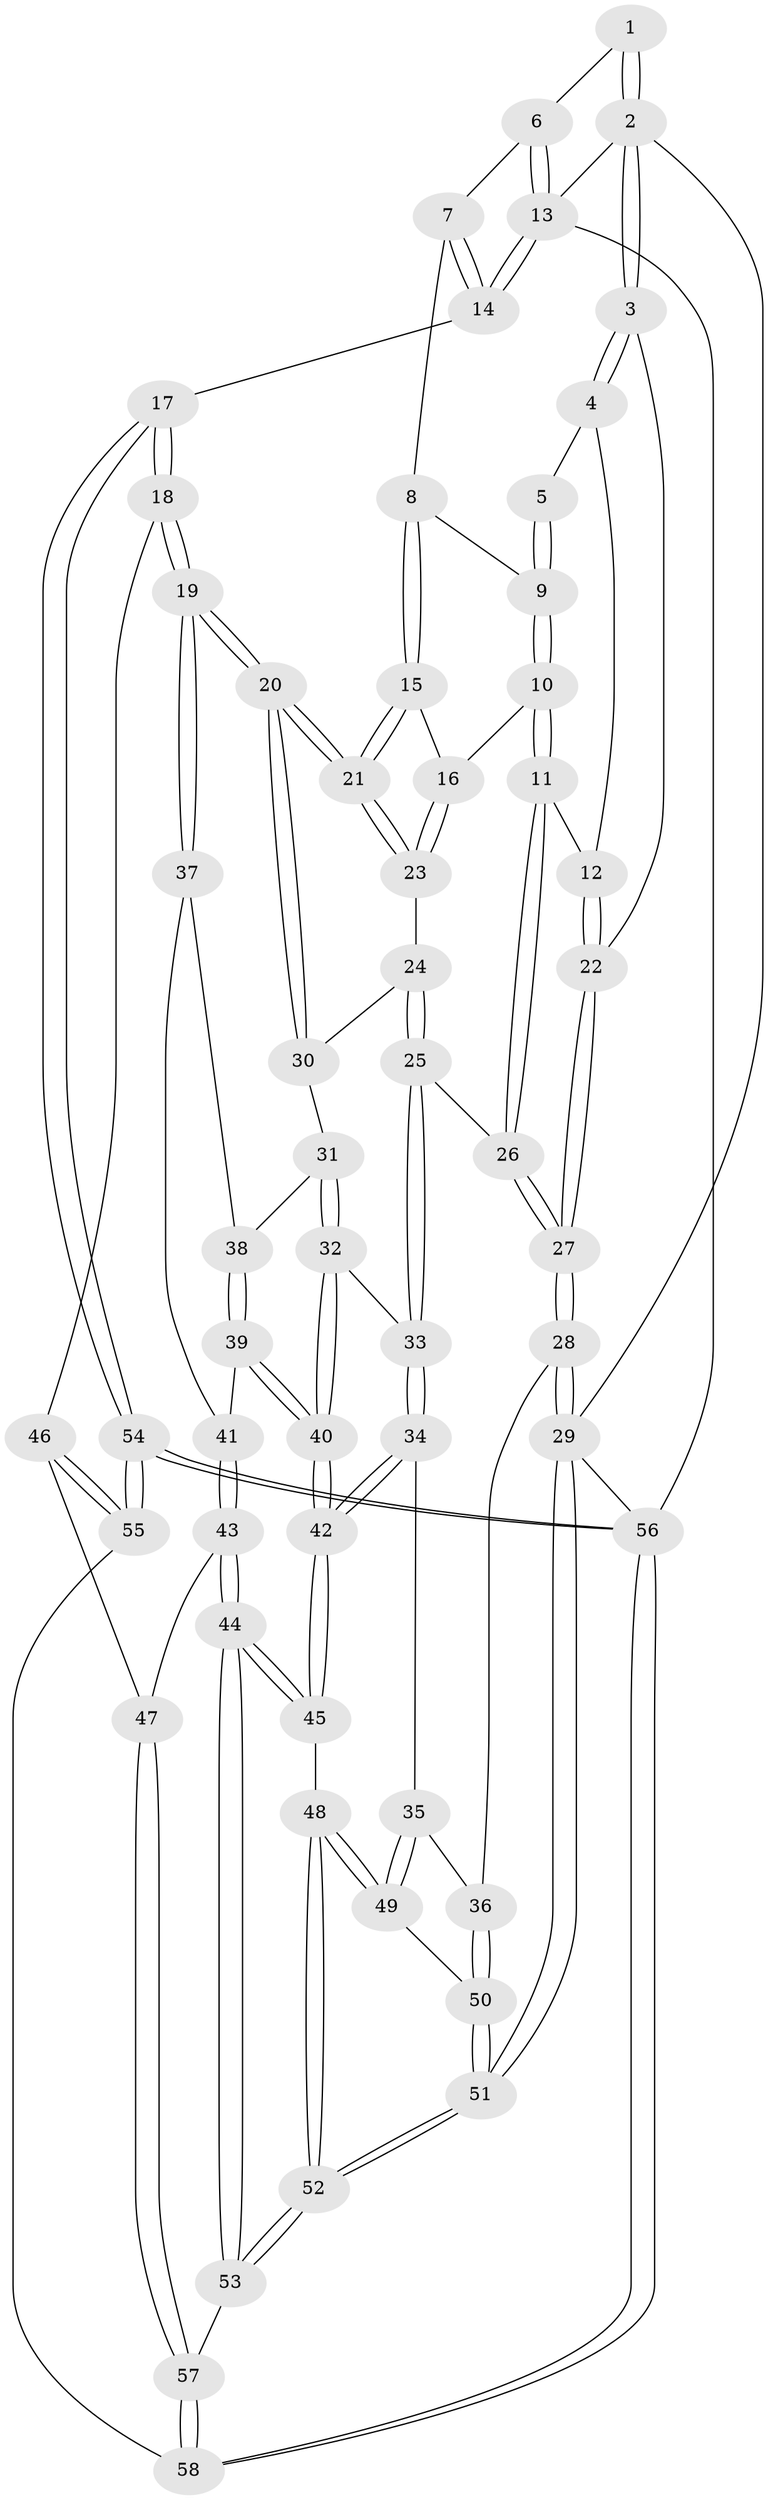 // coarse degree distribution, {4: 0.2926829268292683, 3: 0.6585365853658537, 2: 0.024390243902439025, 5: 0.024390243902439025}
// Generated by graph-tools (version 1.1) at 2025/38/03/04/25 23:38:32]
// undirected, 58 vertices, 142 edges
graph export_dot {
  node [color=gray90,style=filled];
  1 [pos="+0.4276170069913221+0"];
  2 [pos="+0+0"];
  3 [pos="+0+0"];
  4 [pos="+0.26789651662829583+0.18214064847281836"];
  5 [pos="+0.42154441163417705+0.04971349103197484"];
  6 [pos="+1+0"];
  7 [pos="+0.7788484354294659+0.2356778671613034"];
  8 [pos="+0.7769915925016916+0.23679041941986617"];
  9 [pos="+0.5081988058185994+0.2114329002080167"];
  10 [pos="+0.4860696594415584+0.3742766750389806"];
  11 [pos="+0.26266254275797285+0.4314785636606415"];
  12 [pos="+0.22528076487539297+0.2894729254448547"];
  13 [pos="+1+0"];
  14 [pos="+1+0.5723460924557167"];
  15 [pos="+0.7398477300920775+0.32965073908476317"];
  16 [pos="+0.5140210739702052+0.4069805891925174"];
  17 [pos="+1+0.6661042530491973"];
  18 [pos="+0.7807372011572863+0.6660985888338694"];
  19 [pos="+0.7802607668487104+0.6657338862973726"];
  20 [pos="+0.7799911250654745+0.6654507496529113"];
  21 [pos="+0.7404669446489667+0.6030231372107513"];
  22 [pos="+0+0.20997862881293308"];
  23 [pos="+0.5335962377287473+0.44827973118660414"];
  24 [pos="+0.4348699190852827+0.5994293186411933"];
  25 [pos="+0.2547325176157085+0.574878554622169"];
  26 [pos="+0.21278591932718852+0.5227359044945163"];
  27 [pos="+0+0.5703188453886151"];
  28 [pos="+0+0.5824124902279116"];
  29 [pos="+0+1"];
  30 [pos="+0.45745434190174916+0.6320966348518835"];
  31 [pos="+0.44992663546338185+0.6883657892894478"];
  32 [pos="+0.416341593555916+0.721317398661936"];
  33 [pos="+0.26126157885065693+0.6105667848376913"];
  34 [pos="+0.2626690191838539+0.6806450359836045"];
  35 [pos="+0.20538258482186844+0.7664108107814352"];
  36 [pos="+0.020038487386303063+0.7166137188078298"];
  37 [pos="+0.5399189959117527+0.7268128024886013"];
  38 [pos="+0.484928338802038+0.717974748542419"];
  39 [pos="+0.47765393426187636+0.7795832029054005"];
  40 [pos="+0.3923274746060948+0.7896491774166692"];
  41 [pos="+0.49711333214622017+0.7888266084457991"];
  42 [pos="+0.3668919922880519+0.8160677112965885"];
  43 [pos="+0.5454653690379306+0.8586983046922317"];
  44 [pos="+0.4121522595951869+0.9022835240933617"];
  45 [pos="+0.36523267860852504+0.8282731994390842"];
  46 [pos="+0.691215011259704+0.8246235475816149"];
  47 [pos="+0.6244020323766896+0.8682367181029585"];
  48 [pos="+0.21666366575281218+0.8744379215693687"];
  49 [pos="+0.20585446655887324+0.8623485122359442"];
  50 [pos="+0.10519713244573446+0.8473201725892442"];
  51 [pos="+0+1"];
  52 [pos="+0.21235110746390598+1"];
  53 [pos="+0.37811248402640907+1"];
  54 [pos="+1+1"];
  55 [pos="+0.7223019325005161+0.9031765238276891"];
  56 [pos="+1+1"];
  57 [pos="+0.5019647998526924+1"];
  58 [pos="+0.819284709265631+1"];
  1 -- 2;
  1 -- 2;
  1 -- 6;
  2 -- 3;
  2 -- 3;
  2 -- 13;
  2 -- 29;
  3 -- 4;
  3 -- 4;
  3 -- 22;
  4 -- 5;
  4 -- 12;
  5 -- 9;
  5 -- 9;
  6 -- 7;
  6 -- 13;
  6 -- 13;
  7 -- 8;
  7 -- 14;
  7 -- 14;
  8 -- 9;
  8 -- 15;
  8 -- 15;
  9 -- 10;
  9 -- 10;
  10 -- 11;
  10 -- 11;
  10 -- 16;
  11 -- 12;
  11 -- 26;
  11 -- 26;
  12 -- 22;
  12 -- 22;
  13 -- 14;
  13 -- 14;
  13 -- 56;
  14 -- 17;
  15 -- 16;
  15 -- 21;
  15 -- 21;
  16 -- 23;
  16 -- 23;
  17 -- 18;
  17 -- 18;
  17 -- 54;
  17 -- 54;
  18 -- 19;
  18 -- 19;
  18 -- 46;
  19 -- 20;
  19 -- 20;
  19 -- 37;
  19 -- 37;
  20 -- 21;
  20 -- 21;
  20 -- 30;
  20 -- 30;
  21 -- 23;
  21 -- 23;
  22 -- 27;
  22 -- 27;
  23 -- 24;
  24 -- 25;
  24 -- 25;
  24 -- 30;
  25 -- 26;
  25 -- 33;
  25 -- 33;
  26 -- 27;
  26 -- 27;
  27 -- 28;
  27 -- 28;
  28 -- 29;
  28 -- 29;
  28 -- 36;
  29 -- 51;
  29 -- 51;
  29 -- 56;
  30 -- 31;
  31 -- 32;
  31 -- 32;
  31 -- 38;
  32 -- 33;
  32 -- 40;
  32 -- 40;
  33 -- 34;
  33 -- 34;
  34 -- 35;
  34 -- 42;
  34 -- 42;
  35 -- 36;
  35 -- 49;
  35 -- 49;
  36 -- 50;
  36 -- 50;
  37 -- 38;
  37 -- 41;
  38 -- 39;
  38 -- 39;
  39 -- 40;
  39 -- 40;
  39 -- 41;
  40 -- 42;
  40 -- 42;
  41 -- 43;
  41 -- 43;
  42 -- 45;
  42 -- 45;
  43 -- 44;
  43 -- 44;
  43 -- 47;
  44 -- 45;
  44 -- 45;
  44 -- 53;
  44 -- 53;
  45 -- 48;
  46 -- 47;
  46 -- 55;
  46 -- 55;
  47 -- 57;
  47 -- 57;
  48 -- 49;
  48 -- 49;
  48 -- 52;
  48 -- 52;
  49 -- 50;
  50 -- 51;
  50 -- 51;
  51 -- 52;
  51 -- 52;
  52 -- 53;
  52 -- 53;
  53 -- 57;
  54 -- 55;
  54 -- 55;
  54 -- 56;
  54 -- 56;
  55 -- 58;
  56 -- 58;
  56 -- 58;
  57 -- 58;
  57 -- 58;
}
